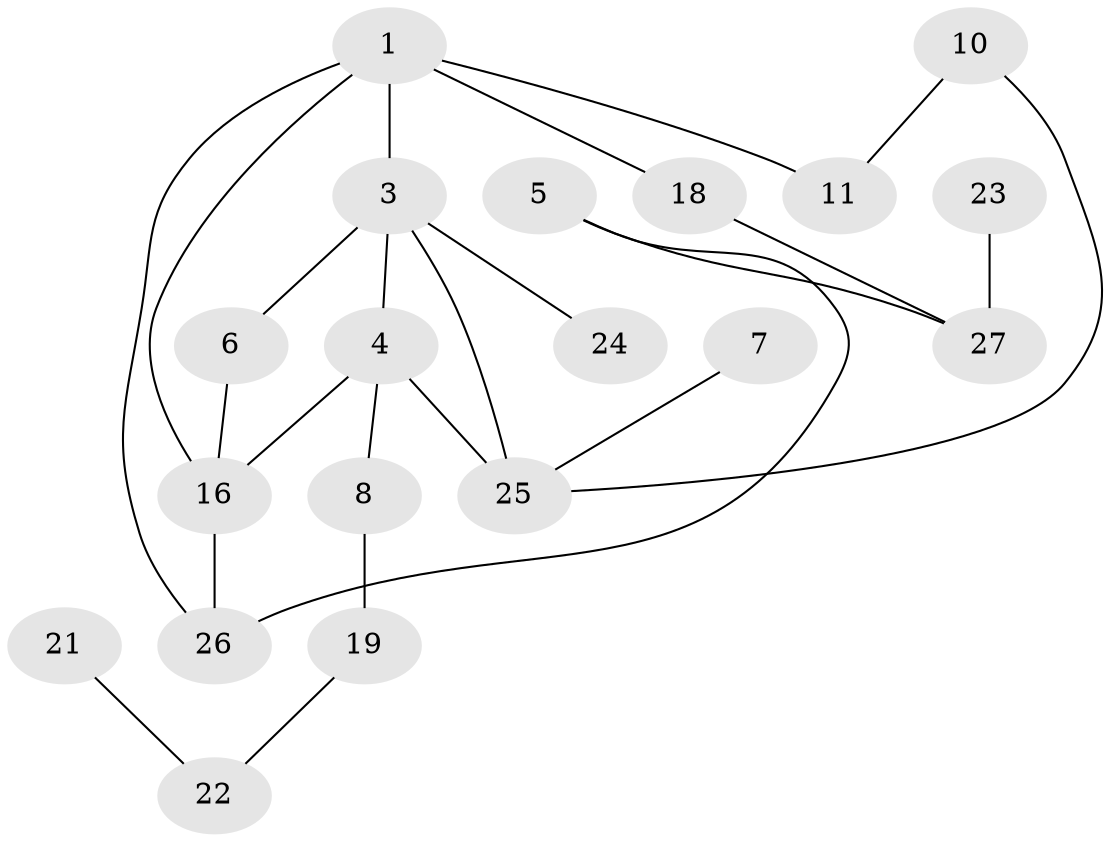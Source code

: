 // original degree distribution, {4: 0.09259259259259259, 1: 0.24074074074074073, 2: 0.35185185185185186, 6: 0.018518518518518517, 3: 0.12962962962962962, 0: 0.12962962962962962, 7: 0.018518518518518517, 5: 0.018518518518518517}
// Generated by graph-tools (version 1.1) at 2025/35/03/04/25 23:35:49]
// undirected, 19 vertices, 24 edges
graph export_dot {
  node [color=gray90,style=filled];
  1;
  3;
  4;
  5;
  6;
  7;
  8;
  10;
  11;
  16;
  18;
  19;
  21;
  22;
  23;
  24;
  25;
  26;
  27;
  1 -- 3 [weight=2.0];
  1 -- 11 [weight=1.0];
  1 -- 16 [weight=1.0];
  1 -- 18 [weight=2.0];
  1 -- 26 [weight=2.0];
  3 -- 4 [weight=1.0];
  3 -- 6 [weight=1.0];
  3 -- 24 [weight=1.0];
  3 -- 25 [weight=2.0];
  4 -- 8 [weight=1.0];
  4 -- 16 [weight=1.0];
  4 -- 25 [weight=1.0];
  5 -- 26 [weight=1.0];
  5 -- 27 [weight=1.0];
  6 -- 16 [weight=1.0];
  7 -- 25 [weight=1.0];
  8 -- 19 [weight=1.0];
  10 -- 11 [weight=1.0];
  10 -- 25 [weight=1.0];
  16 -- 26 [weight=1.0];
  18 -- 27 [weight=1.0];
  19 -- 22 [weight=1.0];
  21 -- 22 [weight=1.0];
  23 -- 27 [weight=1.0];
}
